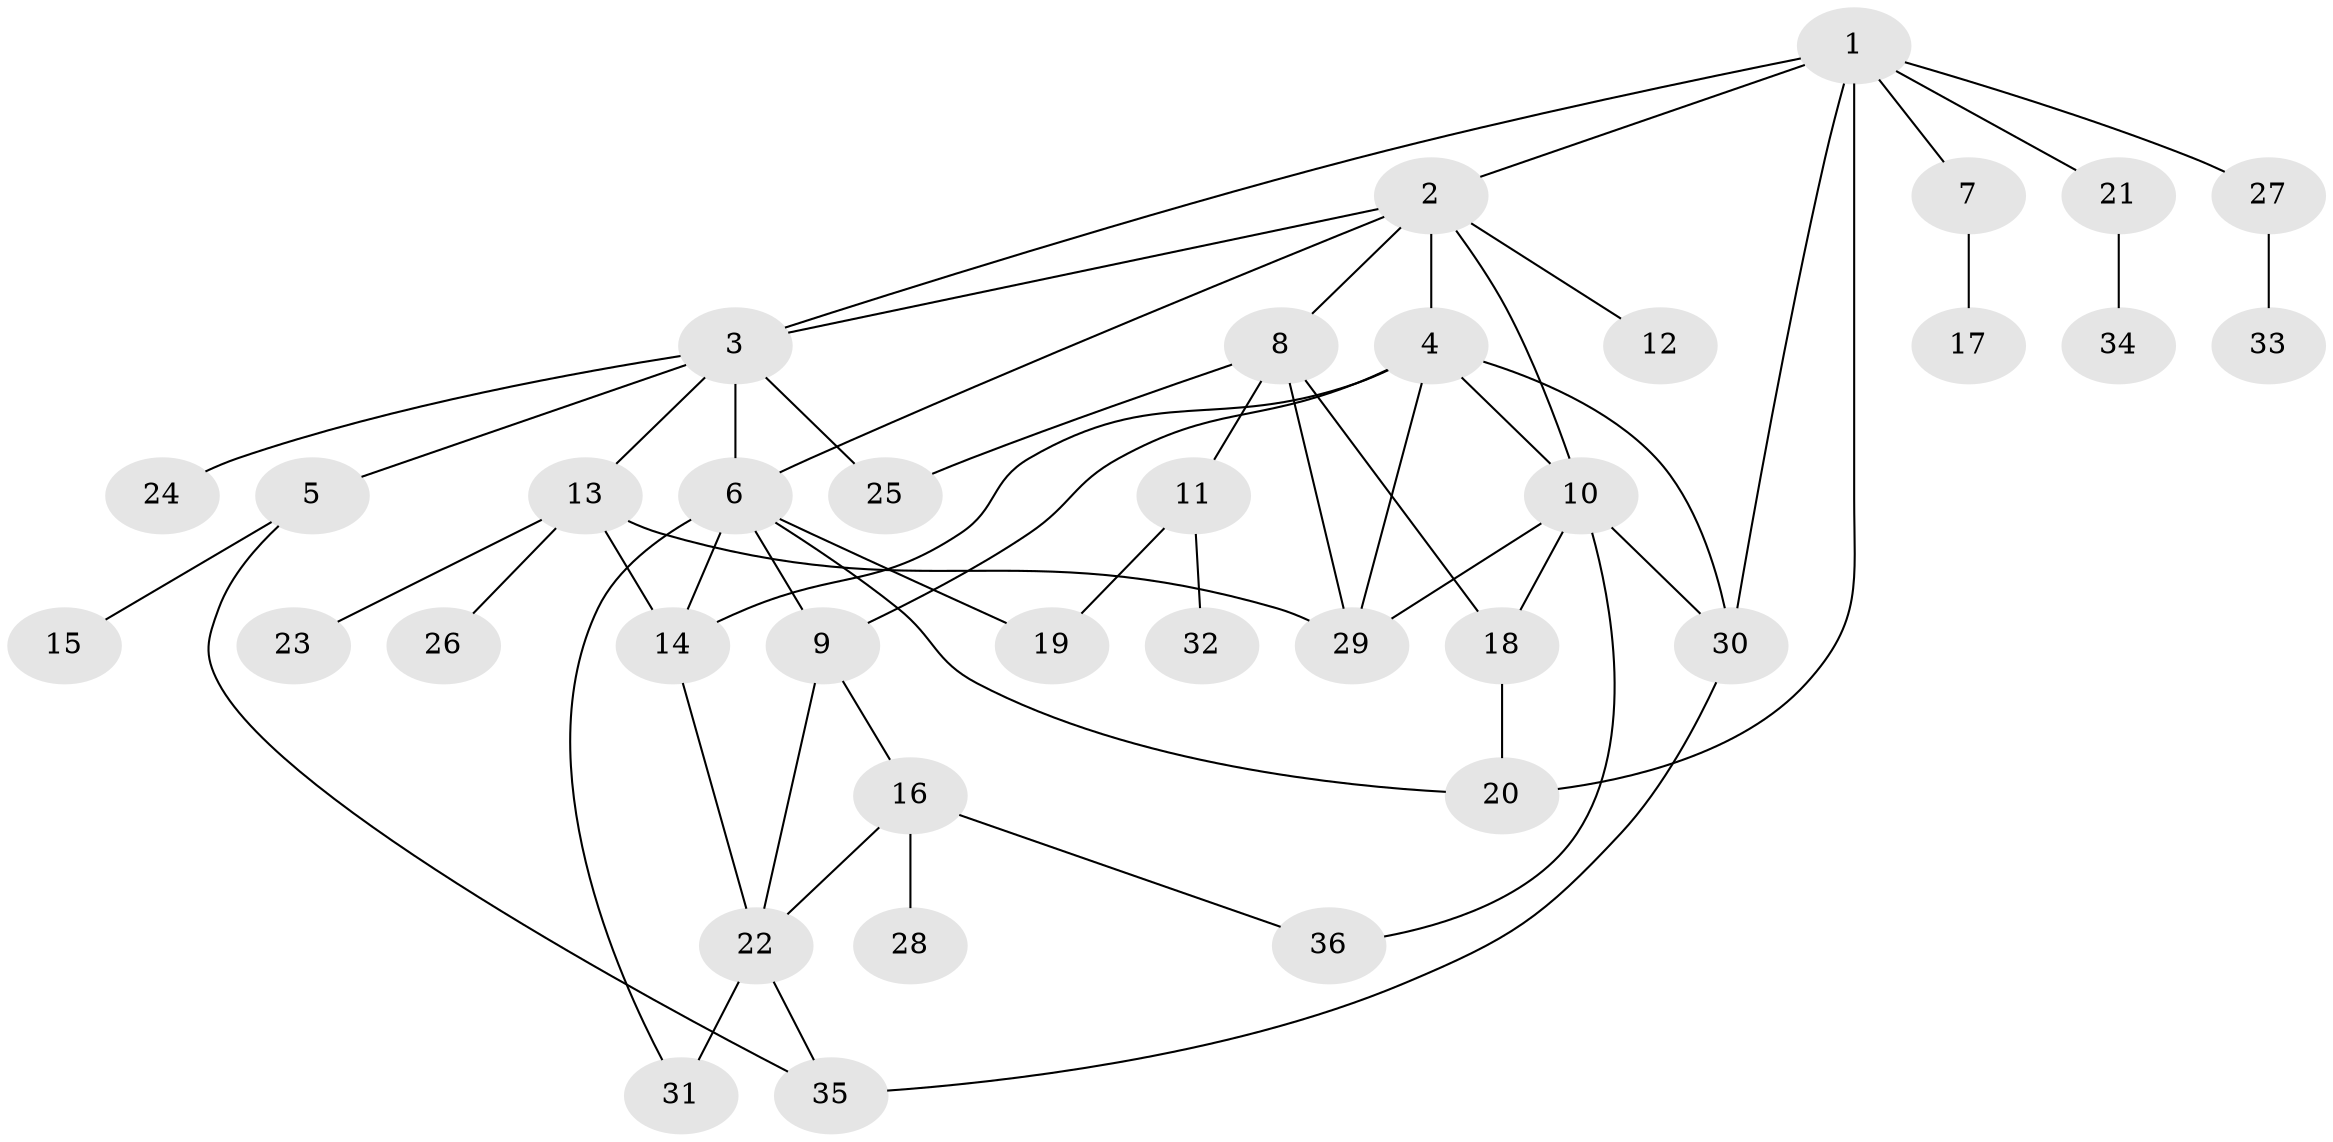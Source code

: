 // original degree distribution, {7: 0.041666666666666664, 3: 0.2638888888888889, 2: 0.2916666666666667, 5: 0.08333333333333333, 4: 0.06944444444444445, 1: 0.2222222222222222, 6: 0.027777777777777776}
// Generated by graph-tools (version 1.1) at 2025/49/03/04/25 22:49:03]
// undirected, 36 vertices, 57 edges
graph export_dot {
  node [color=gray90,style=filled];
  1;
  2;
  3;
  4;
  5;
  6;
  7;
  8;
  9;
  10;
  11;
  12;
  13;
  14;
  15;
  16;
  17;
  18;
  19;
  20;
  21;
  22;
  23;
  24;
  25;
  26;
  27;
  28;
  29;
  30;
  31;
  32;
  33;
  34;
  35;
  36;
  1 -- 2 [weight=1.0];
  1 -- 3 [weight=1.0];
  1 -- 7 [weight=1.0];
  1 -- 20 [weight=1.0];
  1 -- 21 [weight=1.0];
  1 -- 27 [weight=1.0];
  1 -- 30 [weight=1.0];
  2 -- 3 [weight=1.0];
  2 -- 4 [weight=1.0];
  2 -- 6 [weight=1.0];
  2 -- 8 [weight=1.0];
  2 -- 10 [weight=1.0];
  2 -- 12 [weight=1.0];
  3 -- 5 [weight=1.0];
  3 -- 6 [weight=1.0];
  3 -- 13 [weight=1.0];
  3 -- 24 [weight=1.0];
  3 -- 25 [weight=1.0];
  4 -- 9 [weight=1.0];
  4 -- 10 [weight=2.0];
  4 -- 14 [weight=1.0];
  4 -- 29 [weight=1.0];
  4 -- 30 [weight=1.0];
  5 -- 15 [weight=1.0];
  5 -- 35 [weight=1.0];
  6 -- 9 [weight=5.0];
  6 -- 14 [weight=1.0];
  6 -- 19 [weight=1.0];
  6 -- 20 [weight=1.0];
  6 -- 31 [weight=2.0];
  7 -- 17 [weight=1.0];
  8 -- 11 [weight=1.0];
  8 -- 18 [weight=1.0];
  8 -- 25 [weight=1.0];
  8 -- 29 [weight=2.0];
  9 -- 16 [weight=1.0];
  9 -- 22 [weight=2.0];
  10 -- 18 [weight=2.0];
  10 -- 29 [weight=1.0];
  10 -- 30 [weight=1.0];
  10 -- 36 [weight=1.0];
  11 -- 19 [weight=1.0];
  11 -- 32 [weight=1.0];
  13 -- 14 [weight=1.0];
  13 -- 23 [weight=1.0];
  13 -- 26 [weight=1.0];
  13 -- 29 [weight=1.0];
  14 -- 22 [weight=1.0];
  16 -- 22 [weight=1.0];
  16 -- 28 [weight=1.0];
  16 -- 36 [weight=1.0];
  18 -- 20 [weight=1.0];
  21 -- 34 [weight=1.0];
  22 -- 31 [weight=3.0];
  22 -- 35 [weight=1.0];
  27 -- 33 [weight=1.0];
  30 -- 35 [weight=1.0];
}
